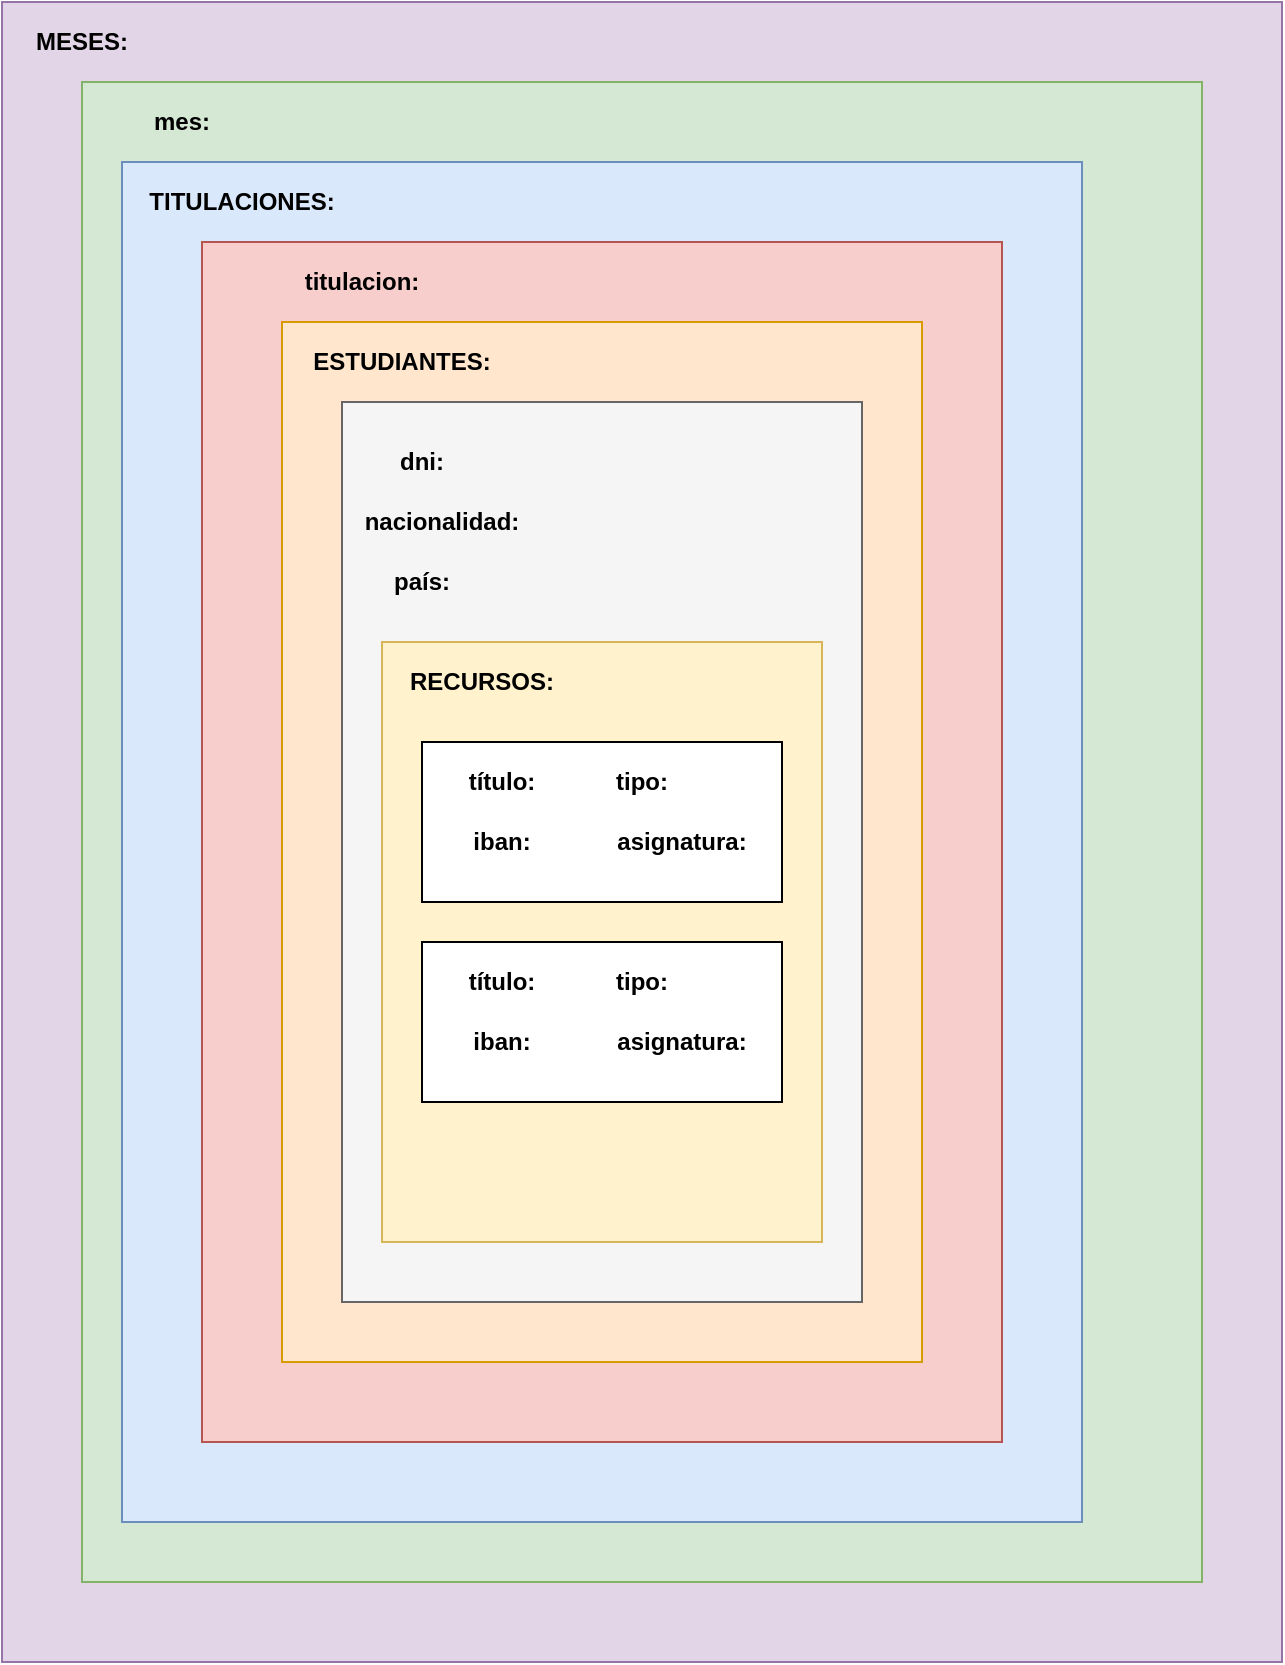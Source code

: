 <mxfile version="14.6.3" type="device"><diagram id="KE-pV99aOEFYbyvCRvtl" name="Page-1"><mxGraphModel dx="1422" dy="832" grid="1" gridSize="10" guides="1" tooltips="1" connect="1" arrows="1" fold="1" page="1" pageScale="1" pageWidth="827" pageHeight="1169" math="0" shadow="0"><root><mxCell id="0"/><mxCell id="1" parent="0"/><mxCell id="hD7ckofXaYVOkpJPIVex-1" value="" style="rounded=0;whiteSpace=wrap;html=1;" vertex="1" parent="1"><mxGeometry x="350" y="400" width="120" height="60" as="geometry"/></mxCell><mxCell id="hD7ckofXaYVOkpJPIVex-2" value="" style="rounded=0;whiteSpace=wrap;html=1;fillColor=#e1d5e7;strokeColor=#9673a6;" vertex="1" parent="1"><mxGeometry x="80" y="10" width="640" height="830" as="geometry"/></mxCell><mxCell id="hD7ckofXaYVOkpJPIVex-3" value="MESES:" style="text;html=1;strokeColor=none;fillColor=none;align=center;verticalAlign=middle;whiteSpace=wrap;rounded=0;fontStyle=1" vertex="1" parent="1"><mxGeometry x="90" y="20" width="60" height="20" as="geometry"/></mxCell><mxCell id="hD7ckofXaYVOkpJPIVex-4" value="" style="rounded=0;whiteSpace=wrap;html=1;fillColor=#d5e8d4;strokeColor=#82b366;" vertex="1" parent="1"><mxGeometry x="120" y="50" width="560" height="750" as="geometry"/></mxCell><mxCell id="hD7ckofXaYVOkpJPIVex-6" value="mes:" style="text;html=1;strokeColor=none;fillColor=none;align=center;verticalAlign=middle;whiteSpace=wrap;rounded=0;fontStyle=1" vertex="1" parent="1"><mxGeometry x="140" y="60" width="60" height="20" as="geometry"/></mxCell><mxCell id="hD7ckofXaYVOkpJPIVex-7" value="" style="rounded=0;whiteSpace=wrap;html=1;fillColor=#dae8fc;strokeColor=#6c8ebf;" vertex="1" parent="1"><mxGeometry x="140" y="90" width="480" height="680" as="geometry"/></mxCell><mxCell id="hD7ckofXaYVOkpJPIVex-8" value="TITULACIONES:" style="text;html=1;strokeColor=none;fillColor=none;align=center;verticalAlign=middle;whiteSpace=wrap;rounded=0;fontStyle=1" vertex="1" parent="1"><mxGeometry x="170" y="100" width="60" height="20" as="geometry"/></mxCell><mxCell id="hD7ckofXaYVOkpJPIVex-9" value="" style="rounded=0;whiteSpace=wrap;html=1;fillColor=#f8cecc;strokeColor=#b85450;" vertex="1" parent="1"><mxGeometry x="180" y="130" width="400" height="600" as="geometry"/></mxCell><mxCell id="hD7ckofXaYVOkpJPIVex-10" value="titulacion:" style="text;html=1;strokeColor=none;fillColor=none;align=center;verticalAlign=middle;whiteSpace=wrap;rounded=0;fontStyle=1" vertex="1" parent="1"><mxGeometry x="230" y="140" width="60" height="20" as="geometry"/></mxCell><mxCell id="hD7ckofXaYVOkpJPIVex-11" value="" style="rounded=0;whiteSpace=wrap;html=1;fillColor=#ffe6cc;strokeColor=#d79b00;" vertex="1" parent="1"><mxGeometry x="220" y="170" width="320" height="520" as="geometry"/></mxCell><mxCell id="hD7ckofXaYVOkpJPIVex-12" value="ESTUDIANTES:" style="text;html=1;strokeColor=none;fillColor=none;align=center;verticalAlign=middle;whiteSpace=wrap;rounded=0;fontStyle=1" vertex="1" parent="1"><mxGeometry x="250" y="180" width="60" height="20" as="geometry"/></mxCell><mxCell id="hD7ckofXaYVOkpJPIVex-13" value="" style="rounded=0;whiteSpace=wrap;html=1;fillColor=#f5f5f5;strokeColor=#666666;fontColor=#333333;" vertex="1" parent="1"><mxGeometry x="250" y="210" width="260" height="450" as="geometry"/></mxCell><mxCell id="hD7ckofXaYVOkpJPIVex-15" value="dni:" style="text;html=1;strokeColor=none;fillColor=none;align=center;verticalAlign=middle;whiteSpace=wrap;rounded=0;fontStyle=1" vertex="1" parent="1"><mxGeometry x="260" y="230" width="60" height="20" as="geometry"/></mxCell><mxCell id="hD7ckofXaYVOkpJPIVex-16" value="nacionalidad:" style="text;html=1;strokeColor=none;fillColor=none;align=center;verticalAlign=middle;whiteSpace=wrap;rounded=0;fontStyle=1" vertex="1" parent="1"><mxGeometry x="270" y="260" width="60" height="20" as="geometry"/></mxCell><mxCell id="hD7ckofXaYVOkpJPIVex-17" value="país:" style="text;html=1;strokeColor=none;fillColor=none;align=center;verticalAlign=middle;whiteSpace=wrap;rounded=0;fontStyle=1" vertex="1" parent="1"><mxGeometry x="260" y="290" width="60" height="20" as="geometry"/></mxCell><mxCell id="hD7ckofXaYVOkpJPIVex-18" value="" style="rounded=0;whiteSpace=wrap;html=1;fillColor=#fff2cc;strokeColor=#d6b656;" vertex="1" parent="1"><mxGeometry x="270" y="330" width="220" height="300" as="geometry"/></mxCell><mxCell id="hD7ckofXaYVOkpJPIVex-19" value="RECURSOS:" style="text;html=1;strokeColor=none;fillColor=none;align=center;verticalAlign=middle;whiteSpace=wrap;rounded=0;fontStyle=1" vertex="1" parent="1"><mxGeometry x="290" y="340" width="60" height="20" as="geometry"/></mxCell><mxCell id="hD7ckofXaYVOkpJPIVex-20" value="" style="rounded=0;whiteSpace=wrap;html=1;" vertex="1" parent="1"><mxGeometry x="290" y="380" width="180" height="80" as="geometry"/></mxCell><mxCell id="hD7ckofXaYVOkpJPIVex-21" value="título:" style="text;html=1;strokeColor=none;fillColor=none;align=center;verticalAlign=middle;whiteSpace=wrap;rounded=0;fontStyle=1" vertex="1" parent="1"><mxGeometry x="300" y="390" width="60" height="20" as="geometry"/></mxCell><mxCell id="hD7ckofXaYVOkpJPIVex-22" value="iban:" style="text;html=1;strokeColor=none;fillColor=none;align=center;verticalAlign=middle;whiteSpace=wrap;rounded=0;fontStyle=1" vertex="1" parent="1"><mxGeometry x="300" y="420" width="60" height="20" as="geometry"/></mxCell><mxCell id="hD7ckofXaYVOkpJPIVex-23" value="tipo:" style="text;html=1;strokeColor=none;fillColor=none;align=center;verticalAlign=middle;whiteSpace=wrap;rounded=0;fontStyle=1" vertex="1" parent="1"><mxGeometry x="370" y="390" width="60" height="20" as="geometry"/></mxCell><mxCell id="hD7ckofXaYVOkpJPIVex-27" value="asignatura:" style="text;html=1;strokeColor=none;fillColor=none;align=center;verticalAlign=middle;whiteSpace=wrap;rounded=0;fontStyle=1" vertex="1" parent="1"><mxGeometry x="390" y="420" width="60" height="20" as="geometry"/></mxCell><mxCell id="hD7ckofXaYVOkpJPIVex-29" value="" style="rounded=0;whiteSpace=wrap;html=1;" vertex="1" parent="1"><mxGeometry x="290" y="480" width="180" height="80" as="geometry"/></mxCell><mxCell id="hD7ckofXaYVOkpJPIVex-30" value="título:" style="text;html=1;strokeColor=none;fillColor=none;align=center;verticalAlign=middle;whiteSpace=wrap;rounded=0;fontStyle=1" vertex="1" parent="1"><mxGeometry x="300" y="490" width="60" height="20" as="geometry"/></mxCell><mxCell id="hD7ckofXaYVOkpJPIVex-31" value="iban:" style="text;html=1;strokeColor=none;fillColor=none;align=center;verticalAlign=middle;whiteSpace=wrap;rounded=0;fontStyle=1" vertex="1" parent="1"><mxGeometry x="300" y="520" width="60" height="20" as="geometry"/></mxCell><mxCell id="hD7ckofXaYVOkpJPIVex-32" value="tipo:" style="text;html=1;strokeColor=none;fillColor=none;align=center;verticalAlign=middle;whiteSpace=wrap;rounded=0;fontStyle=1" vertex="1" parent="1"><mxGeometry x="370" y="490" width="60" height="20" as="geometry"/></mxCell><mxCell id="hD7ckofXaYVOkpJPIVex-33" value="asignatura:" style="text;html=1;strokeColor=none;fillColor=none;align=center;verticalAlign=middle;whiteSpace=wrap;rounded=0;fontStyle=1" vertex="1" parent="1"><mxGeometry x="390" y="520" width="60" height="20" as="geometry"/></mxCell></root></mxGraphModel></diagram></mxfile>
